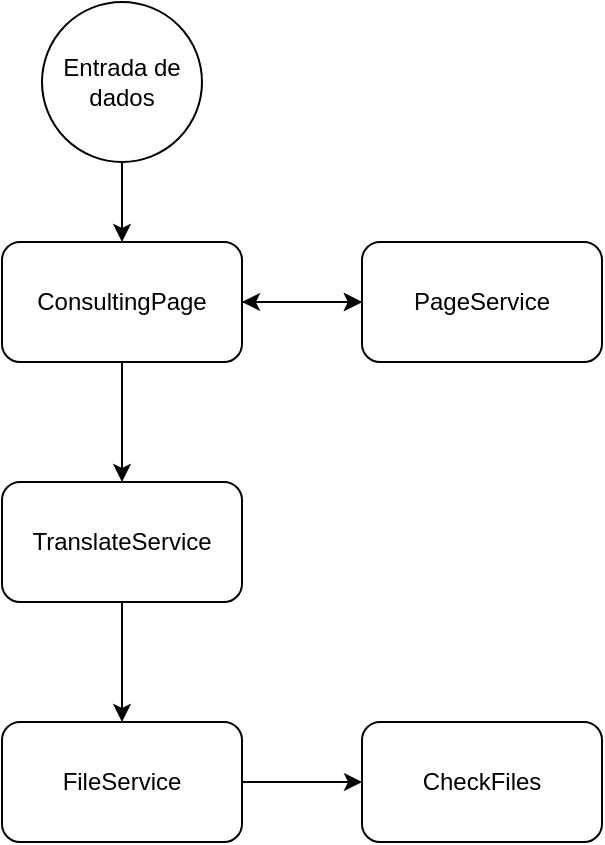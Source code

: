 <mxfile version="21.6.5" type="device">
  <diagram id="C5RBs43oDa-KdzZeNtuy" name="Page-1">
    <mxGraphModel dx="989" dy="577" grid="1" gridSize="10" guides="1" tooltips="1" connect="1" arrows="1" fold="1" page="1" pageScale="1" pageWidth="827" pageHeight="1169" math="0" shadow="0">
      <root>
        <mxCell id="WIyWlLk6GJQsqaUBKTNV-0" />
        <mxCell id="WIyWlLk6GJQsqaUBKTNV-1" parent="WIyWlLk6GJQsqaUBKTNV-0" />
        <mxCell id="7szqiaZRJZwIeRDCQAcz-5" value="" style="edgeStyle=orthogonalEdgeStyle;rounded=0;orthogonalLoop=1;jettySize=auto;html=1;startArrow=classic;startFill=1;" edge="1" parent="WIyWlLk6GJQsqaUBKTNV-1" source="7szqiaZRJZwIeRDCQAcz-0" target="7szqiaZRJZwIeRDCQAcz-4">
          <mxGeometry relative="1" as="geometry" />
        </mxCell>
        <mxCell id="7szqiaZRJZwIeRDCQAcz-8" value="" style="edgeStyle=orthogonalEdgeStyle;rounded=0;orthogonalLoop=1;jettySize=auto;html=1;" edge="1" parent="WIyWlLk6GJQsqaUBKTNV-1" source="7szqiaZRJZwIeRDCQAcz-0" target="7szqiaZRJZwIeRDCQAcz-4">
          <mxGeometry relative="1" as="geometry" />
        </mxCell>
        <mxCell id="7szqiaZRJZwIeRDCQAcz-11" style="edgeStyle=orthogonalEdgeStyle;rounded=0;orthogonalLoop=1;jettySize=auto;html=1;" edge="1" parent="WIyWlLk6GJQsqaUBKTNV-1" source="7szqiaZRJZwIeRDCQAcz-0" target="7szqiaZRJZwIeRDCQAcz-9">
          <mxGeometry relative="1" as="geometry" />
        </mxCell>
        <mxCell id="7szqiaZRJZwIeRDCQAcz-0" value="ConsultingPage" style="rounded=1;whiteSpace=wrap;html=1;" vertex="1" parent="WIyWlLk6GJQsqaUBKTNV-1">
          <mxGeometry x="340" y="160" width="120" height="60" as="geometry" />
        </mxCell>
        <mxCell id="7szqiaZRJZwIeRDCQAcz-2" style="edgeStyle=orthogonalEdgeStyle;rounded=0;orthogonalLoop=1;jettySize=auto;html=1;" edge="1" parent="WIyWlLk6GJQsqaUBKTNV-1" source="7szqiaZRJZwIeRDCQAcz-1" target="7szqiaZRJZwIeRDCQAcz-0">
          <mxGeometry relative="1" as="geometry" />
        </mxCell>
        <mxCell id="7szqiaZRJZwIeRDCQAcz-1" value="Entrada de dados" style="ellipse;whiteSpace=wrap;html=1;aspect=fixed;" vertex="1" parent="WIyWlLk6GJQsqaUBKTNV-1">
          <mxGeometry x="360" y="40" width="80" height="80" as="geometry" />
        </mxCell>
        <mxCell id="7szqiaZRJZwIeRDCQAcz-4" value="PageService" style="whiteSpace=wrap;html=1;rounded=1;" vertex="1" parent="WIyWlLk6GJQsqaUBKTNV-1">
          <mxGeometry x="520" y="160" width="120" height="60" as="geometry" />
        </mxCell>
        <mxCell id="7szqiaZRJZwIeRDCQAcz-14" style="edgeStyle=orthogonalEdgeStyle;rounded=0;orthogonalLoop=1;jettySize=auto;html=1;" edge="1" parent="WIyWlLk6GJQsqaUBKTNV-1" source="7szqiaZRJZwIeRDCQAcz-6" target="7szqiaZRJZwIeRDCQAcz-13">
          <mxGeometry relative="1" as="geometry" />
        </mxCell>
        <mxCell id="7szqiaZRJZwIeRDCQAcz-6" value="FileService" style="whiteSpace=wrap;html=1;rounded=1;" vertex="1" parent="WIyWlLk6GJQsqaUBKTNV-1">
          <mxGeometry x="340" y="400" width="120" height="60" as="geometry" />
        </mxCell>
        <mxCell id="7szqiaZRJZwIeRDCQAcz-12" style="edgeStyle=orthogonalEdgeStyle;rounded=0;orthogonalLoop=1;jettySize=auto;html=1;" edge="1" parent="WIyWlLk6GJQsqaUBKTNV-1" source="7szqiaZRJZwIeRDCQAcz-9" target="7szqiaZRJZwIeRDCQAcz-6">
          <mxGeometry relative="1" as="geometry" />
        </mxCell>
        <mxCell id="7szqiaZRJZwIeRDCQAcz-9" value="TranslateService" style="whiteSpace=wrap;html=1;rounded=1;" vertex="1" parent="WIyWlLk6GJQsqaUBKTNV-1">
          <mxGeometry x="340" y="280" width="120" height="60" as="geometry" />
        </mxCell>
        <mxCell id="7szqiaZRJZwIeRDCQAcz-13" value="&lt;span style=&quot;font-weight: 400;&quot;&gt;CheckFiles&lt;/span&gt;" style="whiteSpace=wrap;html=1;rounded=1;fontStyle=1" vertex="1" parent="WIyWlLk6GJQsqaUBKTNV-1">
          <mxGeometry x="520" y="400" width="120" height="60" as="geometry" />
        </mxCell>
      </root>
    </mxGraphModel>
  </diagram>
</mxfile>
